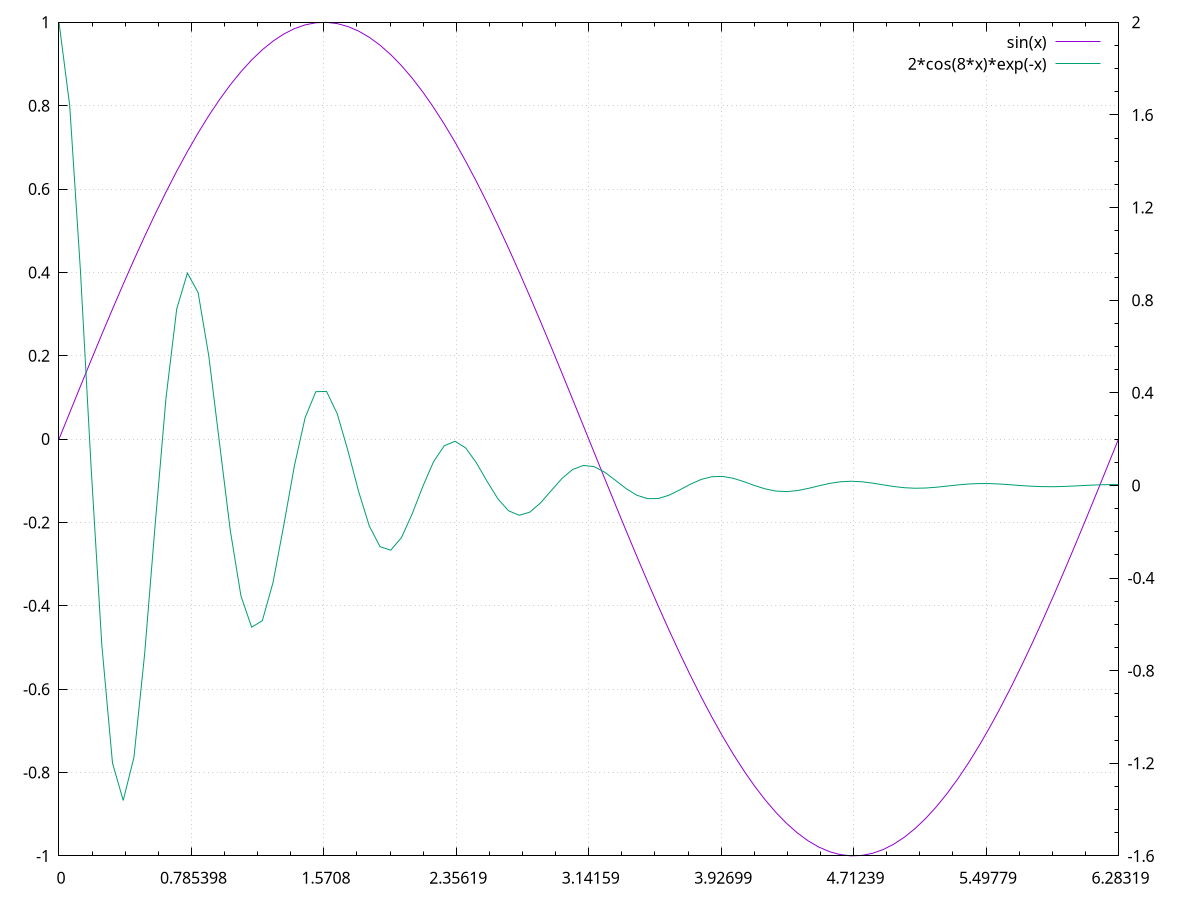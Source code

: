 set ytics nomirror
set y2tics .4
set my2tics 4
set xtics pi/4.
set mxtics 4
set grid
plot [0:2*pi] sin(x) axis x1y1, 2*cos(8*x)*exp(-x) axis x1y2
